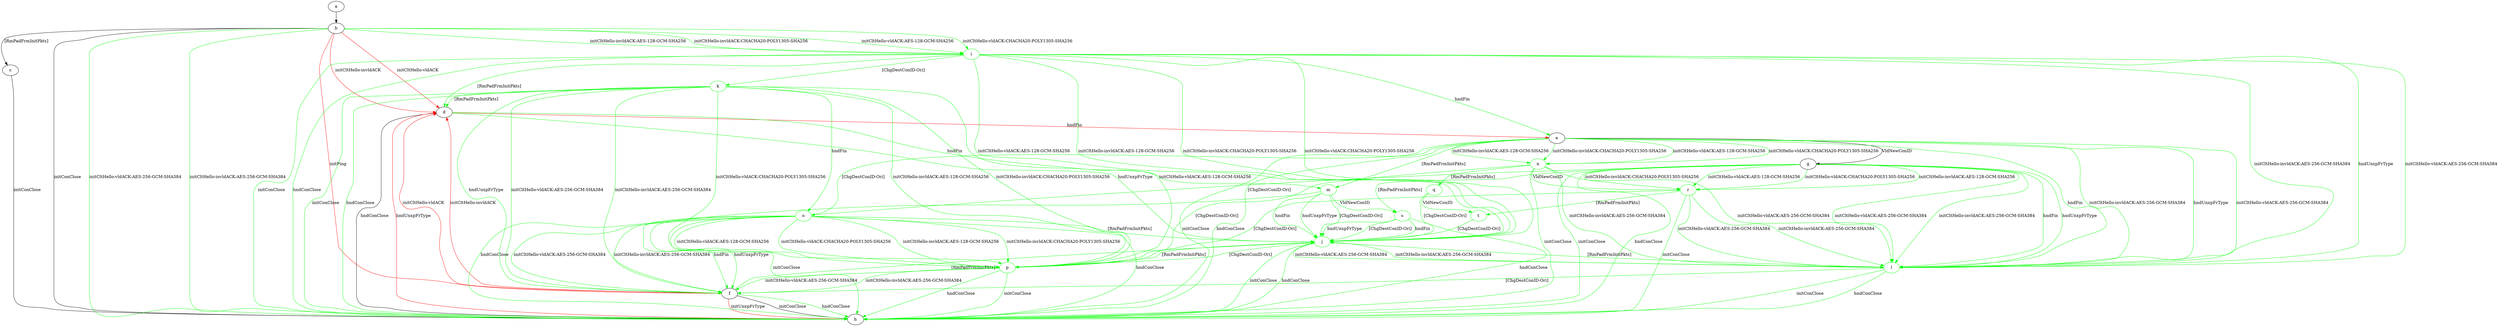 digraph "" {
	a -> b	[key=0];
	b -> c	[key=0,
		label="[RmPadFrmInitPkts] "];
	b -> d	[key=0,
		color=red,
		label="initCltHello-vldACK "];
	b -> d	[key=1,
		color=red,
		label="initCltHello-invldACK "];
	b -> f	[key=0,
		color=red,
		label="initPing "];
	b -> h	[key=0,
		label="initConClose "];
	b -> h	[key=1,
		color=green,
		label="initCltHello-vldACK:AES-256-GCM-SHA384 "];
	b -> h	[key=2,
		color=green,
		label="initCltHello-invldACK:AES-256-GCM-SHA384 "];
	i	[color=green];
	b -> i	[key=0,
		color=green,
		label="initCltHello-vldACK:AES-128-GCM-SHA256 "];
	b -> i	[key=1,
		color=green,
		label="initCltHello-vldACK:CHACHA20-POLY1305-SHA256 "];
	b -> i	[key=2,
		color=green,
		label="initCltHello-invldACK:AES-128-GCM-SHA256 "];
	b -> i	[key=3,
		color=green,
		label="initCltHello-invldACK:CHACHA20-POLY1305-SHA256 "];
	c -> h	[key=0,
		label="initConClose "];
	d -> e	[key=0,
		color=red,
		label="hndFin "];
	d -> h	[key=0,
		label="hndConClose "];
	d -> h	[key=1,
		color=red,
		label="hndUnxpFrType "];
	j	[color=green];
	d -> j	[key=0,
		color=green,
		label="hndUnxpFrType "];
	m	[color=green];
	d -> m	[key=0,
		color=green,
		label="hndFin "];
	e -> g	[key=0,
		label="VldNewConID "];
	e -> h	[key=0,
		color=green,
		label="initConClose "];
	e -> h	[key=1,
		color=green,
		label="hndConClose "];
	l	[color=green];
	e -> l	[key=0,
		color=green,
		label="initCltHello-vldACK:AES-256-GCM-SHA384 "];
	e -> l	[key=1,
		color=green,
		label="initCltHello-invldACK:AES-256-GCM-SHA384 "];
	e -> l	[key=2,
		color=green,
		label="hndFin "];
	e -> l	[key=3,
		color=green,
		label="hndUnxpFrType "];
	e -> m	[key=0,
		color=green,
		label="[RmPadFrmInitPkts] "];
	n	[color=green];
	e -> n	[key=0,
		color=green,
		label="initCltHello-vldACK:AES-128-GCM-SHA256 "];
	e -> n	[key=1,
		color=green,
		label="initCltHello-vldACK:CHACHA20-POLY1305-SHA256 "];
	e -> n	[key=2,
		color=green,
		label="initCltHello-invldACK:AES-128-GCM-SHA256 "];
	e -> n	[key=3,
		color=green,
		label="initCltHello-invldACK:CHACHA20-POLY1305-SHA256 "];
	o	[color=green];
	e -> o	[key=0,
		color=green,
		label="[ChgDestConID-Ori] "];
	f -> d	[key=0,
		color=red,
		label="initCltHello-vldACK "];
	f -> d	[key=1,
		color=red,
		label="initCltHello-invldACK "];
	f -> h	[key=0,
		label="initConClose "];
	f -> h	[key=1,
		color=green,
		label="hndConClose "];
	f -> h	[key=2,
		color=red,
		label="initUnxpFrType "];
	f -> j	[key=0,
		color=green,
		label="[RmPadFrmInitPkts] "];
	g -> h	[key=0,
		color=green,
		label="initConClose "];
	g -> h	[key=1,
		color=green,
		label="hndConClose "];
	g -> l	[key=0,
		color=green,
		label="initCltHello-vldACK:AES-256-GCM-SHA384 "];
	g -> l	[key=1,
		color=green,
		label="initCltHello-invldACK:AES-256-GCM-SHA384 "];
	g -> l	[key=2,
		color=green,
		label="hndFin "];
	g -> l	[key=3,
		color=green,
		label="hndUnxpFrType "];
	g -> o	[key=0,
		color=green,
		label="[ChgDestConID-Ori] "];
	r	[color=green];
	g -> r	[key=0,
		color=green,
		label="initCltHello-vldACK:AES-128-GCM-SHA256 "];
	g -> r	[key=1,
		color=green,
		label="initCltHello-vldACK:CHACHA20-POLY1305-SHA256 "];
	g -> r	[key=2,
		color=green,
		label="initCltHello-invldACK:AES-128-GCM-SHA256 "];
	g -> r	[key=3,
		color=green,
		label="initCltHello-invldACK:CHACHA20-POLY1305-SHA256 "];
	s	[color=green];
	g -> s	[key=0,
		color=green,
		label="[RmPadFrmInitPkts] "];
	i -> d	[key=0,
		color=green,
		label="[RmPadFrmInitPkts] "];
	i -> e	[key=0,
		color=green,
		label="hndFin "];
	i -> h	[key=0,
		color=green,
		label="initConClose "];
	i -> h	[key=1,
		color=green,
		label="hndConClose "];
	i -> j	[key=0,
		color=green,
		label="initCltHello-vldACK:AES-128-GCM-SHA256 "];
	i -> j	[key=1,
		color=green,
		label="initCltHello-vldACK:CHACHA20-POLY1305-SHA256 "];
	i -> j	[key=2,
		color=green,
		label="initCltHello-invldACK:AES-128-GCM-SHA256 "];
	i -> j	[key=3,
		color=green,
		label="initCltHello-invldACK:CHACHA20-POLY1305-SHA256 "];
	k	[color=green];
	i -> k	[key=0,
		color=green,
		label="[ChgDestConID-Ori] "];
	i -> l	[key=0,
		color=green,
		label="initCltHello-vldACK:AES-256-GCM-SHA384 "];
	i -> l	[key=1,
		color=green,
		label="initCltHello-invldACK:AES-256-GCM-SHA384 "];
	i -> l	[key=2,
		color=green,
		label="hndUnxpFrType "];
	j -> h	[key=0,
		color=green,
		label="initConClose "];
	j -> h	[key=1,
		color=green,
		label="hndConClose "];
	j -> l	[key=0,
		color=green,
		label="initCltHello-vldACK:AES-256-GCM-SHA384 "];
	j -> l	[key=1,
		color=green,
		label="initCltHello-invldACK:AES-256-GCM-SHA384 "];
	p	[color=green];
	j -> p	[key=0,
		color=green,
		label="[ChgDestConID-Ori] "];
	k -> d	[key=0,
		color=green,
		label="[RmPadFrmInitPkts] "];
	k -> f	[key=0,
		color=green,
		label="initCltHello-vldACK:AES-256-GCM-SHA384 "];
	k -> f	[key=1,
		color=green,
		label="initCltHello-invldACK:AES-256-GCM-SHA384 "];
	k -> f	[key=2,
		color=green,
		label="hndUnxpFrType "];
	k -> h	[key=0,
		color=green,
		label="initConClose "];
	k -> h	[key=1,
		color=green,
		label="hndConClose "];
	k -> o	[key=0,
		color=green,
		label="hndFin "];
	k -> p	[key=0,
		color=green,
		label="initCltHello-vldACK:AES-128-GCM-SHA256 "];
	k -> p	[key=1,
		color=green,
		label="initCltHello-vldACK:CHACHA20-POLY1305-SHA256 "];
	k -> p	[key=2,
		color=green,
		label="initCltHello-invldACK:AES-128-GCM-SHA256 "];
	k -> p	[key=3,
		color=green,
		label="initCltHello-invldACK:CHACHA20-POLY1305-SHA256 "];
	l -> f	[key=0,
		color=green,
		label="[ChgDestConID-Ori] "];
	l -> h	[key=0,
		color=green,
		label="initConClose "];
	l -> h	[key=1,
		color=green,
		label="hndConClose "];
	l -> j	[key=0,
		color=green,
		label="[RmPadFrmInitPkts] "];
	m -> h	[key=0,
		color=green,
		label="hndConClose "];
	m -> j	[key=0,
		color=green,
		label="hndFin "];
	m -> j	[key=1,
		color=green,
		label="hndUnxpFrType "];
	m -> j	[key=2,
		color=green,
		label="[ChgDestConID-Ori] "];
	m -> s	[key=0,
		color=green,
		label="VldNewConID "];
	n -> h	[key=0,
		color=green,
		label="initConClose "];
	n -> l	[key=0,
		color=green,
		label="initCltHello-vldACK:AES-256-GCM-SHA384 "];
	n -> l	[key=1,
		color=green,
		label="initCltHello-invldACK:AES-256-GCM-SHA384 "];
	n -> p	[key=0,
		color=green,
		label="[ChgDestConID-Ori] "];
	q	[color=green];
	n -> q	[key=0,
		color=green,
		label="[RmPadFrmInitPkts] "];
	n -> r	[key=0,
		color=green,
		label="VldNewConID "];
	o -> f	[key=0,
		color=green,
		label="initCltHello-vldACK:AES-256-GCM-SHA384 "];
	o -> f	[key=1,
		color=green,
		label="initCltHello-invldACK:AES-256-GCM-SHA384 "];
	o -> f	[key=2,
		color=green,
		label="hndFin "];
	o -> f	[key=3,
		color=green,
		label="hndUnxpFrType "];
	o -> h	[key=0,
		color=green,
		label="initConClose "];
	o -> h	[key=1,
		color=green,
		label="hndConClose "];
	o -> j	[key=0,
		color=green,
		label="[RmPadFrmInitPkts] "];
	o -> p	[key=0,
		color=green,
		label="initCltHello-vldACK:AES-128-GCM-SHA256 "];
	o -> p	[key=1,
		color=green,
		label="initCltHello-vldACK:CHACHA20-POLY1305-SHA256 "];
	o -> p	[key=2,
		color=green,
		label="initCltHello-invldACK:AES-128-GCM-SHA256 "];
	o -> p	[key=3,
		color=green,
		label="initCltHello-invldACK:CHACHA20-POLY1305-SHA256 "];
	p -> f	[key=0,
		color=green,
		label="initCltHello-vldACK:AES-256-GCM-SHA384 "];
	p -> f	[key=1,
		color=green,
		label="initCltHello-invldACK:AES-256-GCM-SHA384 "];
	p -> h	[key=0,
		color=green,
		label="initConClose "];
	p -> h	[key=1,
		color=green,
		label="hndConClose "];
	p -> j	[key=0,
		color=green,
		label="[RmPadFrmInitPkts] "];
	q -> j	[key=0,
		color=green,
		label="[ChgDestConID-Ori] "];
	t	[color=green];
	q -> t	[key=0,
		color=green,
		label="VldNewConID "];
	r -> h	[key=0,
		color=green,
		label="initConClose "];
	r -> l	[key=0,
		color=green,
		label="initCltHello-vldACK:AES-256-GCM-SHA384 "];
	r -> l	[key=1,
		color=green,
		label="initCltHello-invldACK:AES-256-GCM-SHA384 "];
	r -> p	[key=0,
		color=green,
		label="[ChgDestConID-Ori] "];
	r -> t	[key=0,
		color=green,
		label="[RmPadFrmInitPkts] "];
	s -> h	[key=0,
		color=green,
		label="hndConClose "];
	s -> j	[key=0,
		color=green,
		label="hndFin "];
	s -> j	[key=1,
		color=green,
		label="hndUnxpFrType "];
	s -> j	[key=2,
		color=green,
		label="[ChgDestConID-Ori] "];
	t -> j	[key=0,
		color=green,
		label="[ChgDestConID-Ori] "];
}
